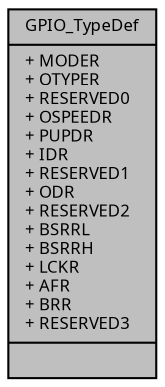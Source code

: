 digraph "GPIO_TypeDef"
{
  edge [fontname="Sans",fontsize="8",labelfontname="Sans",labelfontsize="8"];
  node [fontname="Sans",fontsize="8",shape=record];
  Node1 [label="{GPIO_TypeDef\n|+ MODER\l+ OTYPER\l+ RESERVED0\l+ OSPEEDR\l+ PUPDR\l+ IDR\l+ RESERVED1\l+ ODR\l+ RESERVED2\l+ BSRRL\l+ BSRRH\l+ LCKR\l+ AFR\l+ BRR\l+ RESERVED3\l|}",height=0.2,width=0.4,color="black", fillcolor="grey75", style="filled", fontcolor="black"];
}
